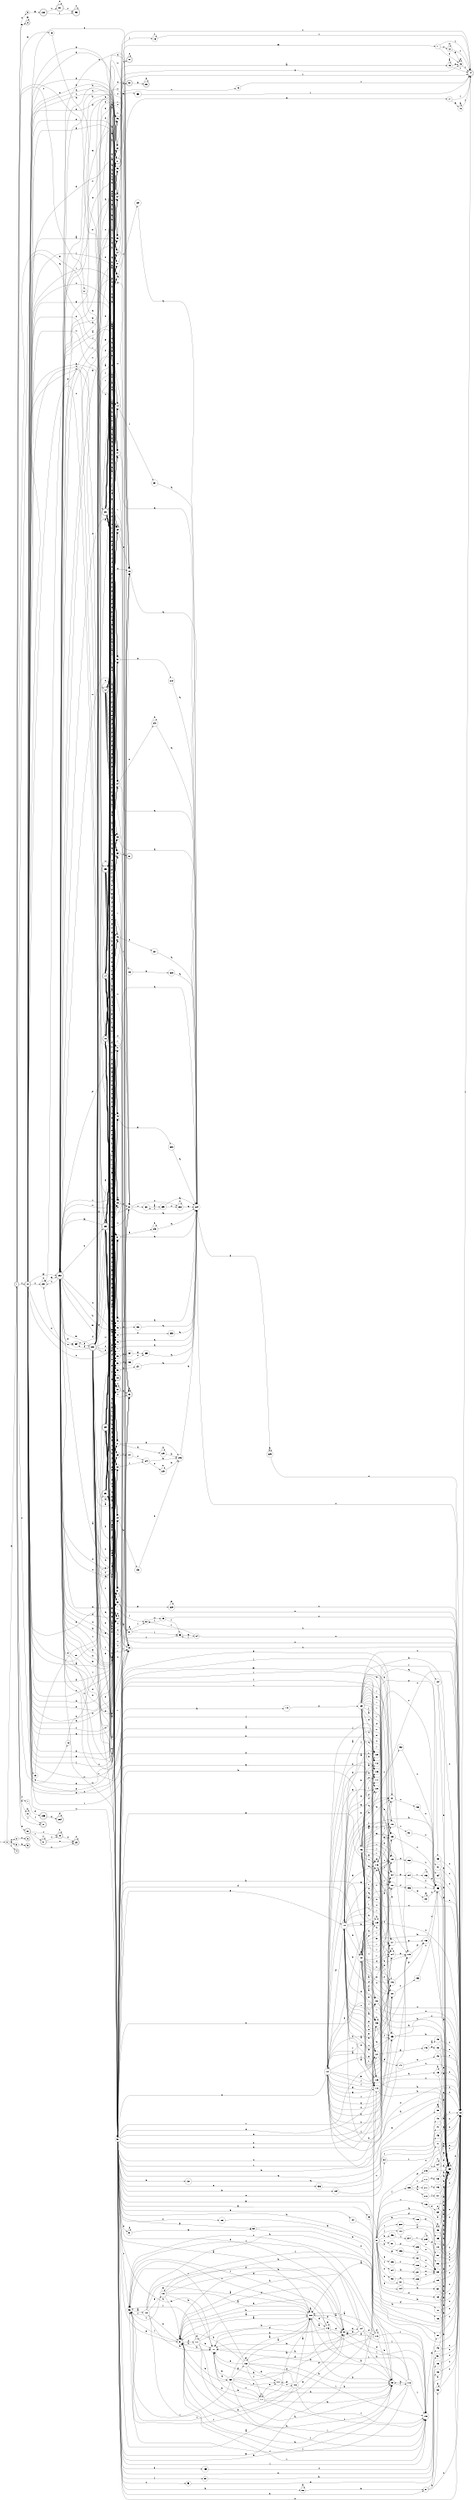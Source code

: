 digraph finite_state_machine {
rankdir=LR;
size="20,20";
node [shape = point]; "dummy0"
node [shape = circle]; "0";
"dummy0" -> "0";
node [shape = doublecircle]; "1";node [shape = circle]; "2";
node [shape = circle]; "3";
node [shape = doublecircle]; "4";node [shape = doublecircle]; "5";node [shape = doublecircle]; "6";node [shape = circle]; "7";
node [shape = doublecircle]; "8";node [shape = circle]; "9";
node [shape = circle]; "10";
node [shape = doublecircle]; "11";node [shape = doublecircle]; "12";node [shape = circle]; "13";
node [shape = doublecircle]; "14";node [shape = circle]; "15";
node [shape = circle]; "16";
node [shape = circle]; "17";
node [shape = doublecircle]; "18";node [shape = doublecircle]; "19";node [shape = doublecircle]; "20";node [shape = doublecircle]; "21";node [shape = doublecircle]; "22";node [shape = doublecircle]; "23";node [shape = circle]; "24";
node [shape = circle]; "25";
node [shape = circle]; "26";
node [shape = circle]; "27";
node [shape = circle]; "28";
node [shape = circle]; "29";
node [shape = circle]; "30";
node [shape = circle]; "31";
node [shape = circle]; "32";
node [shape = circle]; "33";
node [shape = circle]; "34";
node [shape = circle]; "35";
node [shape = circle]; "36";
node [shape = circle]; "37";
node [shape = circle]; "38";
node [shape = circle]; "39";
node [shape = circle]; "40";
node [shape = circle]; "41";
node [shape = circle]; "42";
node [shape = circle]; "43";
node [shape = circle]; "44";
node [shape = circle]; "45";
node [shape = circle]; "46";
node [shape = circle]; "47";
node [shape = circle]; "48";
node [shape = circle]; "49";
node [shape = circle]; "50";
node [shape = circle]; "51";
node [shape = circle]; "52";
node [shape = circle]; "53";
node [shape = circle]; "54";
node [shape = circle]; "55";
node [shape = circle]; "56";
node [shape = circle]; "57";
node [shape = circle]; "58";
node [shape = circle]; "59";
node [shape = circle]; "60";
node [shape = doublecircle]; "61";node [shape = doublecircle]; "62";node [shape = doublecircle]; "63";node [shape = circle]; "64";
node [shape = circle]; "65";
node [shape = doublecircle]; "66";node [shape = doublecircle]; "67";node [shape = doublecircle]; "68";node [shape = doublecircle]; "69";node [shape = doublecircle]; "70";node [shape = circle]; "71";
node [shape = circle]; "72";
node [shape = circle]; "73";
node [shape = doublecircle]; "74";node [shape = circle]; "75";
node [shape = circle]; "76";
node [shape = circle]; "77";
node [shape = circle]; "78";
node [shape = circle]; "79";
node [shape = circle]; "80";
node [shape = circle]; "81";
node [shape = circle]; "82";
node [shape = circle]; "83";
node [shape = circle]; "84";
node [shape = circle]; "85";
node [shape = circle]; "86";
node [shape = circle]; "87";
node [shape = circle]; "88";
node [shape = circle]; "89";
node [shape = circle]; "90";
node [shape = circle]; "91";
node [shape = circle]; "92";
node [shape = circle]; "93";
node [shape = circle]; "94";
node [shape = circle]; "95";
node [shape = circle]; "96";
node [shape = circle]; "97";
node [shape = circle]; "98";
node [shape = circle]; "99";
node [shape = circle]; "100";
node [shape = circle]; "101";
node [shape = circle]; "102";
node [shape = circle]; "103";
node [shape = circle]; "104";
node [shape = circle]; "105";
node [shape = circle]; "106";
node [shape = circle]; "107";
node [shape = circle]; "108";
node [shape = circle]; "109";
node [shape = circle]; "110";
node [shape = circle]; "111";
node [shape = circle]; "112";
node [shape = circle]; "113";
node [shape = circle]; "114";
node [shape = circle]; "115";
node [shape = circle]; "116";
node [shape = circle]; "117";
node [shape = circle]; "118";
node [shape = circle]; "119";
node [shape = circle]; "120";
node [shape = circle]; "121";
node [shape = circle]; "122";
node [shape = circle]; "123";
node [shape = circle]; "124";
node [shape = circle]; "125";
node [shape = circle]; "126";
node [shape = circle]; "127";
node [shape = circle]; "128";
node [shape = circle]; "129";
node [shape = circle]; "130";
node [shape = circle]; "131";
node [shape = circle]; "132";
node [shape = circle]; "133";
node [shape = circle]; "134";
node [shape = circle]; "135";
node [shape = circle]; "136";
node [shape = circle]; "137";
node [shape = circle]; "138";
node [shape = circle]; "139";
node [shape = circle]; "140";
node [shape = circle]; "141";
node [shape = circle]; "142";
node [shape = circle]; "143";
node [shape = circle]; "144";
node [shape = circle]; "145";
node [shape = circle]; "146";
node [shape = circle]; "147";
node [shape = circle]; "148";
node [shape = circle]; "149";
node [shape = circle]; "150";
node [shape = circle]; "151";
node [shape = circle]; "152";
node [shape = circle]; "153";
node [shape = circle]; "154";
node [shape = circle]; "155";
node [shape = circle]; "156";
node [shape = circle]; "157";
node [shape = circle]; "158";
node [shape = circle]; "159";
node [shape = circle]; "160";
node [shape = circle]; "161";
node [shape = circle]; "162";
node [shape = circle]; "163";
node [shape = circle]; "164";
node [shape = circle]; "165";
node [shape = circle]; "166";
node [shape = circle]; "167";
node [shape = circle]; "168";
node [shape = circle]; "169";
node [shape = circle]; "170";
node [shape = circle]; "171";
node [shape = circle]; "172";
node [shape = circle]; "173";
node [shape = circle]; "174";
node [shape = circle]; "175";
node [shape = circle]; "176";
node [shape = circle]; "177";
node [shape = circle]; "178";
node [shape = circle]; "179";
node [shape = circle]; "180";
node [shape = circle]; "181";
node [shape = circle]; "182";
node [shape = circle]; "183";
node [shape = circle]; "184";
node [shape = circle]; "185";
node [shape = circle]; "186";
node [shape = circle]; "187";
node [shape = circle]; "188";
node [shape = circle]; "189";
node [shape = circle]; "190";
node [shape = circle]; "191";
node [shape = circle]; "192";
node [shape = circle]; "193";
node [shape = circle]; "194";
node [shape = circle]; "195";
node [shape = circle]; "196";
node [shape = circle]; "197";
node [shape = circle]; "198";
node [shape = circle]; "199";
node [shape = circle]; "200";
node [shape = circle]; "201";
node [shape = circle]; "202";
node [shape = circle]; "203";
node [shape = circle]; "204";
node [shape = circle]; "205";
node [shape = circle]; "206";
node [shape = circle]; "207";
node [shape = circle]; "208";
node [shape = circle]; "209";
node [shape = circle]; "210";
node [shape = circle]; "211";
node [shape = circle]; "212";
node [shape = circle]; "213";
node [shape = circle]; "214";
node [shape = circle]; "215";
node [shape = circle]; "216";
node [shape = circle]; "217";
node [shape = circle]; "218";
node [shape = circle]; "219";
node [shape = circle]; "220";
node [shape = circle]; "221";
node [shape = circle]; "222";
node [shape = circle]; "223";
node [shape = circle]; "224";
node [shape = circle]; "225";
node [shape = circle]; "226";
node [shape = circle]; "227";
node [shape = circle]; "228";
node [shape = circle]; "229";
node [shape = circle]; "230";
node [shape = circle]; "231";
node [shape = circle]; "232";
node [shape = circle]; "233";
node [shape = circle]; "234";
node [shape = circle]; "235";
node [shape = circle]; "236";
node [shape = circle]; "237";
node [shape = circle]; "238";
node [shape = circle]; "239";
node [shape = circle]; "240";
node [shape = circle]; "241";
node [shape = circle]; "242";
node [shape = circle]; "243";
node [shape = circle]; "244";
node [shape = circle]; "245";
node [shape = circle]; "246";
node [shape = circle]; "247";
node [shape = circle]; "248";
node [shape = circle]; "249";
node [shape = circle]; "250";
node [shape = circle]; "251";
node [shape = doublecircle]; "252";node [shape = doublecircle]; "253";node [shape = circle]; "254";
node [shape = doublecircle]; "255";node [shape = doublecircle]; "256";node [shape = doublecircle]; "257";node [shape = doublecircle]; "258";node [shape = doublecircle]; "259";node [shape = doublecircle]; "260";node [shape = doublecircle]; "261";node [shape = doublecircle]; "262";node [shape = doublecircle]; "263";node [shape = doublecircle]; "264";"0" -> "1" [label = "g"];
 "0" -> "2" [label = "t"];
 "0" -> "3" [label = "a"];
 "0" -> "4" [label = "j"];
 "3" -> "5" [label = "k"];
 "2" -> "6" [label = "w"];
 "1" -> "7" [label = "i"];
 "1" -> "8" [label = "m"];
 "1" -> "9" [label = "e"];
 "1" -> "20" [label = "e"];
 "1" -> "10" [label = "y"];
 "1" -> "11" [label = "l"];
 "1" -> "12" [label = "n"];
 "1" -> "13" [label = "u"];
 "1" -> "14" [label = "g"];
 "1" -> "15" [label = "g"];
 "1" -> "16" [label = "c"];
 "1" -> "17" [label = "t"];
 "1" -> "18" [label = "s"];
 "1" -> "19" [label = "q"];
 "20" -> "21" [label = "v"];
 "20" -> "22" [label = "t"];
 "20" -> "23" [label = "u"];
 "23" -> "23" [label = "u"];
 "22" -> "22" [label = "t"];
 "22" -> "23" [label = "u"];
 "21" -> "21" [label = "v"];
 "21" -> "22" [label = "t"];
 "21" -> "23" [label = "u"];
 "19" -> "24" [label = "e"];
 "19" -> "25" [label = "j"];
 "19" -> "28" [label = "j"];
 "19" -> "65" [label = "c"];
 "19" -> "26" [label = "c"];
 "19" -> "64" [label = "q"];
 "19" -> "66" [label = "q"];
 "19" -> "27" [label = "q"];
 "19" -> "44" [label = "y"];
 "19" -> "29" [label = "y"];
 "19" -> "60" [label = "y"];
 "19" -> "46" [label = "g"];
 "19" -> "35" [label = "g"];
 "19" -> "30" [label = "g"];
 "19" -> "33" [label = "o"];
 "19" -> "31" [label = "o"];
 "19" -> "32" [label = "r"];
 "19" -> "55" [label = "r"];
 "19" -> "34" [label = "u"];
 "19" -> "58" [label = "u"];
 "19" -> "48" [label = "w"];
 "19" -> "36" [label = "w"];
 "19" -> "37" [label = "w"];
 "19" -> "52" [label = "w"];
 "19" -> "49" [label = "f"];
 "19" -> "51" [label = "f"];
 "19" -> "38" [label = "f"];
 "19" -> "39" [label = "k"];
 "19" -> "40" [label = "a"];
 "19" -> "50" [label = "a"];
 "19" -> "41" [label = "p"];
 "19" -> "56" [label = "b"];
 "19" -> "42" [label = "b"];
 "19" -> "43" [label = "m"];
 "19" -> "45" [label = "v"];
 "19" -> "63" [label = "s"];
 "19" -> "47" [label = "s"];
 "19" -> "53" [label = "x"];
 "19" -> "54" [label = "x"];
 "19" -> "57" [label = "n"];
 "19" -> "59" [label = "d"];
 "19" -> "61" [label = "h"];
 "19" -> "62" [label = "t"];
 "65" -> "67" [label = "j"];
 "64" -> "68" [label = "d"];
 "68" -> "69" [label = "d"];
 "69" -> "69" [label = "d"];
 "63" -> "63" [label = "s"];
 "62" -> "62" [label = "t"];
 "62" -> "63" [label = "s"];
 "61" -> "70" [label = "t"];
 "70" -> "70" [label = "t"];
 "60" -> "71" [label = "m"];
 "71" -> "72" [label = "w"];
 "71" -> "73" [label = "y"];
 "71" -> "74" [label = "l"];
 "73" -> "73" [label = "y"];
 "73" -> "74" [label = "l"];
 "72" -> "72" [label = "w"];
 "72" -> "73" [label = "y"];
 "72" -> "74" [label = "l"];
 "59" -> "75" [label = "a"];
 "59" -> "73" [label = "y"];
 "59" -> "74" [label = "l"];
 "75" -> "75" [label = "a"];
 "75" -> "73" [label = "y"];
 "75" -> "74" [label = "l"];
 "58" -> "76" [label = "v"];
 "76" -> "74" [label = "l"];
 "57" -> "77" [label = "e"];
 "77" -> "78" [label = "q"];
 "77" -> "74" [label = "l"];
 "78" -> "78" [label = "q"];
 "78" -> "74" [label = "l"];
 "56" -> "79" [label = "j"];
 "56" -> "74" [label = "l"];
 "79" -> "79" [label = "j"];
 "79" -> "74" [label = "l"];
 "55" -> "80" [label = "u"];
 "80" -> "74" [label = "l"];
 "54" -> "54" [label = "x"];
 "54" -> "55" [label = "r"];
 "53" -> "81" [label = "q"];
 "53" -> "82" [label = "l"];
 "53" -> "83" [label = "i"];
 "53" -> "80" [label = "u"];
 "83" -> "84" [label = "g"];
 "84" -> "83" [label = "i"];
 "84" -> "82" [label = "l"];
 "84" -> "80" [label = "u"];
 "82" -> "85" [label = "w"];
 "85" -> "82" [label = "l"];
 "85" -> "83" [label = "i"];
 "85" -> "80" [label = "u"];
 "81" -> "81" [label = "q"];
 "81" -> "82" [label = "l"];
 "81" -> "83" [label = "i"];
 "81" -> "80" [label = "u"];
 "52" -> "97" [label = "b"];
 "52" -> "115" [label = "b"];
 "52" -> "134" [label = "b"];
 "52" -> "86" [label = "b"];
 "52" -> "87" [label = "b"];
 "52" -> "121" [label = "b"];
 "52" -> "113" [label = "g"];
 "52" -> "88" [label = "g"];
 "52" -> "92" [label = "g"];
 "52" -> "110" [label = "g"];
 "52" -> "95" [label = "g"];
 "52" -> "89" [label = "j"];
 "52" -> "130" [label = "j"];
 "52" -> "118" [label = "j"];
 "52" -> "90" [label = "x"];
 "52" -> "91" [label = "c"];
 "52" -> "94" [label = "c"];
 "52" -> "120" [label = "u"];
 "52" -> "80" [label = "u"];
 "52" -> "93" [label = "u"];
 "52" -> "96" [label = "i"];
 "52" -> "133" [label = "i"];
 "52" -> "129" [label = "h"];
 "52" -> "98" [label = "h"];
 "52" -> "101" [label = "h"];
 "52" -> "104" [label = "h"];
 "52" -> "139" [label = "h"];
 "52" -> "137" [label = "d"];
 "52" -> "117" [label = "d"];
 "52" -> "99" [label = "d"];
 "52" -> "109" [label = "d"];
 "52" -> "112" [label = "a"];
 "52" -> "100" [label = "a"];
 "52" -> "127" [label = "a"];
 "52" -> "124" [label = "l"];
 "52" -> "102" [label = "l"];
 "52" -> "103" [label = "o"];
 "52" -> "105" [label = "q"];
 "52" -> "138" [label = "q"];
 "52" -> "125" [label = "q"];
 "52" -> "106" [label = "k"];
 "52" -> "107" [label = "y"];
 "52" -> "131" [label = "y"];
 "52" -> "108" [label = "p"];
 "52" -> "135" [label = "f"];
 "52" -> "111" [label = "f"];
 "52" -> "114" [label = "s"];
 "52" -> "116" [label = "n"];
 "52" -> "126" [label = "n"];
 "52" -> "119" [label = "r"];
 "52" -> "122" [label = "v"];
 "52" -> "132" [label = "v"];
 "52" -> "123" [label = "m"];
 "52" -> "128" [label = "e"];
 "52" -> "136" [label = "e"];
 "139" -> "139" [label = "h"];
 "139" -> "80" [label = "u"];
 "138" -> "138" [label = "q"];
 "138" -> "139" [label = "h"];
 "138" -> "80" [label = "u"];
 "137" -> "140" [label = "q"];
 "140" -> "139" [label = "h"];
 "140" -> "80" [label = "u"];
 "136" -> "141" [label = "s"];
 "141" -> "139" [label = "h"];
 "141" -> "80" [label = "u"];
 "135" -> "142" [label = "o"];
 "142" -> "139" [label = "h"];
 "142" -> "80" [label = "u"];
 "134" -> "143" [label = "i"];
 "143" -> "139" [label = "h"];
 "143" -> "80" [label = "u"];
 "133" -> "139" [label = "h"];
 "133" -> "80" [label = "u"];
 "132" -> "132" [label = "v"];
 "132" -> "133" [label = "i"];
 "131" -> "139" [label = "h"];
 "131" -> "80" [label = "u"];
 "130" -> "144" [label = "r"];
 "144" -> "139" [label = "h"];
 "144" -> "80" [label = "u"];
 "129" -> "129" [label = "h"];
 "129" -> "139" [label = "h"];
 "129" -> "80" [label = "u"];
 "128" -> "145" [label = "h"];
 "128" -> "139" [label = "h"];
 "128" -> "80" [label = "u"];
 "145" -> "145" [label = "h"];
 "145" -> "139" [label = "h"];
 "145" -> "80" [label = "u"];
 "127" -> "146" [label = "g"];
 "127" -> "147" [label = "d"];
 "147" -> "148" [label = "n"];
 "148" -> "139" [label = "h"];
 "148" -> "80" [label = "u"];
 "146" -> "149" [label = "a"];
 "146" -> "150" [label = "d"];
 "150" -> "139" [label = "h"];
 "150" -> "80" [label = "u"];
 "149" -> "139" [label = "h"];
 "149" -> "80" [label = "u"];
 "126" -> "151" [label = "y"];
 "151" -> "139" [label = "h"];
 "151" -> "80" [label = "u"];
 "125" -> "152" [label = "v"];
 "152" -> "153" [label = "s"];
 "153" -> "139" [label = "h"];
 "153" -> "80" [label = "u"];
 "124" -> "154" [label = "p"];
 "154" -> "155" [label = "r"];
 "154" -> "153" [label = "s"];
 "155" -> "155" [label = "r"];
 "155" -> "153" [label = "s"];
 "123" -> "153" [label = "s"];
 "122" -> "156" [label = "u"];
 "156" -> "157" [label = "g"];
 "156" -> "153" [label = "s"];
 "157" -> "157" [label = "g"];
 "157" -> "153" [label = "s"];
 "121" -> "158" [label = "t"];
 "158" -> "153" [label = "s"];
 "120" -> "159" [label = "s"];
 "159" -> "153" [label = "s"];
 "119" -> "160" [label = "f"];
 "160" -> "153" [label = "s"];
 "118" -> "161" [label = "v"];
 "161" -> "153" [label = "s"];
 "117" -> "162" [label = "p"];
 "162" -> "153" [label = "s"];
 "116" -> "162" [label = "p"];
 "115" -> "162" [label = "p"];
 "114" -> "114" [label = "s"];
 "114" -> "115" [label = "b"];
 "113" -> "113" [label = "g"];
 "113" -> "114" [label = "s"];
 "113" -> "121" [label = "b"];
 "113" -> "115" [label = "b"];
 "113" -> "116" [label = "n"];
 "113" -> "117" [label = "d"];
 "113" -> "118" [label = "j"];
 "113" -> "119" [label = "r"];
 "113" -> "120" [label = "u"];
 "113" -> "122" [label = "v"];
 "113" -> "123" [label = "m"];
 "113" -> "124" [label = "l"];
 "112" -> "163" [label = "q"];
 "163" -> "139" [label = "h"];
 "163" -> "80" [label = "u"];
 "111" -> "164" [label = "o"];
 "164" -> "139" [label = "h"];
 "164" -> "80" [label = "u"];
 "110" -> "139" [label = "h"];
 "110" -> "80" [label = "u"];
 "109" -> "117" [label = "d"];
 "109" -> "109" [label = "d"];
 "109" -> "113" [label = "g"];
 "109" -> "110" [label = "g"];
 "109" -> "111" [label = "f"];
 "109" -> "112" [label = "a"];
 "109" -> "127" [label = "a"];
 "109" -> "114" [label = "s"];
 "109" -> "121" [label = "b"];
 "109" -> "115" [label = "b"];
 "109" -> "116" [label = "n"];
 "109" -> "126" [label = "n"];
 "109" -> "130" [label = "j"];
 "109" -> "118" [label = "j"];
 "109" -> "119" [label = "r"];
 "109" -> "120" [label = "u"];
 "109" -> "80" [label = "u"];
 "109" -> "122" [label = "v"];
 "109" -> "132" [label = "v"];
 "109" -> "123" [label = "m"];
 "109" -> "124" [label = "l"];
 "109" -> "125" [label = "q"];
 "109" -> "128" [label = "e"];
 "109" -> "129" [label = "h"];
 "109" -> "139" [label = "h"];
 "109" -> "131" [label = "y"];
 "109" -> "133" [label = "i"];
 "108" -> "108" [label = "p"];
 "108" -> "117" [label = "d"];
 "108" -> "109" [label = "d"];
 "108" -> "113" [label = "g"];
 "108" -> "110" [label = "g"];
 "108" -> "111" [label = "f"];
 "108" -> "112" [label = "a"];
 "108" -> "127" [label = "a"];
 "108" -> "114" [label = "s"];
 "108" -> "121" [label = "b"];
 "108" -> "115" [label = "b"];
 "108" -> "116" [label = "n"];
 "108" -> "126" [label = "n"];
 "108" -> "130" [label = "j"];
 "108" -> "118" [label = "j"];
 "108" -> "119" [label = "r"];
 "108" -> "120" [label = "u"];
 "108" -> "80" [label = "u"];
 "108" -> "122" [label = "v"];
 "108" -> "132" [label = "v"];
 "108" -> "123" [label = "m"];
 "108" -> "124" [label = "l"];
 "108" -> "125" [label = "q"];
 "108" -> "128" [label = "e"];
 "108" -> "129" [label = "h"];
 "108" -> "139" [label = "h"];
 "108" -> "131" [label = "y"];
 "108" -> "133" [label = "i"];
 "107" -> "107" [label = "y"];
 "107" -> "131" [label = "y"];
 "107" -> "108" [label = "p"];
 "107" -> "117" [label = "d"];
 "107" -> "109" [label = "d"];
 "107" -> "113" [label = "g"];
 "107" -> "110" [label = "g"];
 "107" -> "111" [label = "f"];
 "107" -> "112" [label = "a"];
 "107" -> "127" [label = "a"];
 "107" -> "114" [label = "s"];
 "107" -> "121" [label = "b"];
 "107" -> "115" [label = "b"];
 "107" -> "116" [label = "n"];
 "107" -> "126" [label = "n"];
 "107" -> "130" [label = "j"];
 "107" -> "118" [label = "j"];
 "107" -> "119" [label = "r"];
 "107" -> "120" [label = "u"];
 "107" -> "80" [label = "u"];
 "107" -> "122" [label = "v"];
 "107" -> "132" [label = "v"];
 "107" -> "123" [label = "m"];
 "107" -> "124" [label = "l"];
 "107" -> "125" [label = "q"];
 "107" -> "128" [label = "e"];
 "107" -> "129" [label = "h"];
 "107" -> "139" [label = "h"];
 "107" -> "133" [label = "i"];
 "106" -> "113" [label = "g"];
 "106" -> "110" [label = "g"];
 "106" -> "111" [label = "f"];
 "106" -> "112" [label = "a"];
 "106" -> "127" [label = "a"];
 "106" -> "114" [label = "s"];
 "106" -> "121" [label = "b"];
 "106" -> "115" [label = "b"];
 "106" -> "116" [label = "n"];
 "106" -> "126" [label = "n"];
 "106" -> "117" [label = "d"];
 "106" -> "130" [label = "j"];
 "106" -> "118" [label = "j"];
 "106" -> "119" [label = "r"];
 "106" -> "120" [label = "u"];
 "106" -> "80" [label = "u"];
 "106" -> "122" [label = "v"];
 "106" -> "132" [label = "v"];
 "106" -> "123" [label = "m"];
 "106" -> "124" [label = "l"];
 "106" -> "125" [label = "q"];
 "106" -> "128" [label = "e"];
 "106" -> "129" [label = "h"];
 "106" -> "139" [label = "h"];
 "106" -> "131" [label = "y"];
 "106" -> "133" [label = "i"];
 "105" -> "165" [label = "y"];
 "165" -> "113" [label = "g"];
 "165" -> "110" [label = "g"];
 "165" -> "111" [label = "f"];
 "165" -> "112" [label = "a"];
 "165" -> "127" [label = "a"];
 "165" -> "114" [label = "s"];
 "165" -> "121" [label = "b"];
 "165" -> "115" [label = "b"];
 "165" -> "116" [label = "n"];
 "165" -> "126" [label = "n"];
 "165" -> "117" [label = "d"];
 "165" -> "130" [label = "j"];
 "165" -> "118" [label = "j"];
 "165" -> "119" [label = "r"];
 "165" -> "120" [label = "u"];
 "165" -> "80" [label = "u"];
 "165" -> "122" [label = "v"];
 "165" -> "132" [label = "v"];
 "165" -> "123" [label = "m"];
 "165" -> "124" [label = "l"];
 "165" -> "125" [label = "q"];
 "165" -> "128" [label = "e"];
 "165" -> "129" [label = "h"];
 "165" -> "139" [label = "h"];
 "165" -> "131" [label = "y"];
 "165" -> "133" [label = "i"];
 "104" -> "166" [label = "k"];
 "166" -> "139" [label = "h"];
 "166" -> "80" [label = "u"];
 "103" -> "167" [label = "q"];
 "167" -> "139" [label = "h"];
 "167" -> "80" [label = "u"];
 "102" -> "167" [label = "q"];
 "101" -> "168" [label = "k"];
 "168" -> "98" [label = "h"];
 "168" -> "101" [label = "h"];
 "168" -> "169" [label = "p"];
 "168" -> "170" [label = "v"];
 "168" -> "171" [label = "e"];
 "168" -> "96" [label = "i"];
 "168" -> "97" [label = "b"];
 "168" -> "99" [label = "d"];
 "168" -> "100" [label = "a"];
 "168" -> "102" [label = "l"];
 "171" -> "172" [label = "t"];
 "172" -> "171" [label = "e"];
 "172" -> "98" [label = "h"];
 "172" -> "101" [label = "h"];
 "172" -> "96" [label = "i"];
 "172" -> "97" [label = "b"];
 "172" -> "99" [label = "d"];
 "172" -> "100" [label = "a"];
 "172" -> "102" [label = "l"];
 "170" -> "170" [label = "v"];
 "170" -> "98" [label = "h"];
 "170" -> "101" [label = "h"];
 "170" -> "171" [label = "e"];
 "170" -> "96" [label = "i"];
 "170" -> "97" [label = "b"];
 "170" -> "99" [label = "d"];
 "170" -> "100" [label = "a"];
 "170" -> "102" [label = "l"];
 "169" -> "169" [label = "p"];
 "169" -> "98" [label = "h"];
 "169" -> "101" [label = "h"];
 "169" -> "170" [label = "v"];
 "169" -> "171" [label = "e"];
 "169" -> "96" [label = "i"];
 "169" -> "97" [label = "b"];
 "169" -> "99" [label = "d"];
 "169" -> "100" [label = "a"];
 "169" -> "102" [label = "l"];
 "100" -> "100" [label = "a"];
 "100" -> "173" [label = "e"];
 "100" -> "96" [label = "i"];
 "100" -> "97" [label = "b"];
 "100" -> "98" [label = "h"];
 "100" -> "101" [label = "h"];
 "100" -> "99" [label = "d"];
 "100" -> "102" [label = "l"];
 "173" -> "173" [label = "e"];
 "173" -> "100" [label = "a"];
 "173" -> "96" [label = "i"];
 "173" -> "97" [label = "b"];
 "173" -> "98" [label = "h"];
 "173" -> "101" [label = "h"];
 "173" -> "99" [label = "d"];
 "173" -> "102" [label = "l"];
 "99" -> "174" [label = "x"];
 "174" -> "99" [label = "d"];
 "174" -> "175" [label = "f"];
 "174" -> "96" [label = "i"];
 "174" -> "97" [label = "b"];
 "174" -> "98" [label = "h"];
 "174" -> "101" [label = "h"];
 "174" -> "100" [label = "a"];
 "174" -> "102" [label = "l"];
 "175" -> "175" [label = "f"];
 "175" -> "99" [label = "d"];
 "175" -> "96" [label = "i"];
 "175" -> "97" [label = "b"];
 "175" -> "98" [label = "h"];
 "175" -> "101" [label = "h"];
 "175" -> "100" [label = "a"];
 "175" -> "102" [label = "l"];
 "98" -> "176" [label = "i"];
 "176" -> "98" [label = "h"];
 "176" -> "101" [label = "h"];
 "176" -> "96" [label = "i"];
 "176" -> "97" [label = "b"];
 "176" -> "99" [label = "d"];
 "176" -> "100" [label = "a"];
 "176" -> "102" [label = "l"];
 "97" -> "97" [label = "b"];
 "97" -> "177" [label = "f"];
 "97" -> "96" [label = "i"];
 "97" -> "98" [label = "h"];
 "97" -> "101" [label = "h"];
 "97" -> "99" [label = "d"];
 "97" -> "100" [label = "a"];
 "97" -> "102" [label = "l"];
 "177" -> "177" [label = "f"];
 "177" -> "97" [label = "b"];
 "177" -> "96" [label = "i"];
 "177" -> "98" [label = "h"];
 "177" -> "101" [label = "h"];
 "177" -> "99" [label = "d"];
 "177" -> "100" [label = "a"];
 "177" -> "102" [label = "l"];
 "96" -> "178" [label = "a"];
 "178" -> "96" [label = "i"];
 "178" -> "179" [label = "e"];
 "178" -> "97" [label = "b"];
 "178" -> "98" [label = "h"];
 "178" -> "101" [label = "h"];
 "178" -> "99" [label = "d"];
 "178" -> "100" [label = "a"];
 "178" -> "102" [label = "l"];
 "179" -> "179" [label = "e"];
 "179" -> "96" [label = "i"];
 "179" -> "97" [label = "b"];
 "179" -> "98" [label = "h"];
 "179" -> "101" [label = "h"];
 "179" -> "99" [label = "d"];
 "179" -> "100" [label = "a"];
 "179" -> "102" [label = "l"];
 "95" -> "180" [label = "d"];
 "180" -> "139" [label = "h"];
 "180" -> "80" [label = "u"];
 "94" -> "181" [label = "i"];
 "181" -> "139" [label = "h"];
 "181" -> "80" [label = "u"];
 "93" -> "182" [label = "n"];
 "182" -> "139" [label = "h"];
 "182" -> "80" [label = "u"];
 "92" -> "139" [label = "h"];
 "92" -> "80" [label = "u"];
 "91" -> "91" [label = "c"];
 "91" -> "92" [label = "g"];
 "90" -> "139" [label = "h"];
 "90" -> "80" [label = "u"];
 "89" -> "183" [label = "b"];
 "183" -> "139" [label = "h"];
 "183" -> "80" [label = "u"];
 "88" -> "184" [label = "f"];
 "88" -> "195" [label = "f"];
 "88" -> "192" [label = "u"];
 "88" -> "185" [label = "u"];
 "88" -> "187" [label = "u"];
 "88" -> "80" [label = "u"];
 "88" -> "186" [label = "v"];
 "88" -> "188" [label = "b"];
 "88" -> "189" [label = "j"];
 "88" -> "198" [label = "j"];
 "88" -> "190" [label = "k"];
 "88" -> "191" [label = "t"];
 "88" -> "193" [label = "y"];
 "88" -> "194" [label = "l"];
 "88" -> "139" [label = "h"];
 "88" -> "196" [label = "h"];
 "88" -> "197" [label = "g"];
 "88" -> "199" [label = "d"];
 "88" -> "200" [label = "r"];
 "200" -> "201" [label = "s"];
 "201" -> "139" [label = "h"];
 "201" -> "80" [label = "u"];
 "199" -> "139" [label = "h"];
 "199" -> "80" [label = "u"];
 "198" -> "202" [label = "x"];
 "202" -> "139" [label = "h"];
 "202" -> "80" [label = "u"];
 "197" -> "203" [label = "o"];
 "203" -> "139" [label = "h"];
 "203" -> "80" [label = "u"];
 "196" -> "204" [label = "t"];
 "204" -> "205" [label = "r"];
 "204" -> "203" [label = "o"];
 "205" -> "205" [label = "r"];
 "205" -> "203" [label = "o"];
 "195" -> "206" [label = "l"];
 "206" -> "203" [label = "o"];
 "194" -> "207" [label = "k"];
 "207" -> "203" [label = "o"];
 "193" -> "203" [label = "o"];
 "192" -> "208" [label = "c"];
 "208" -> "203" [label = "o"];
 "191" -> "209" [label = "y"];
 "209" -> "203" [label = "o"];
 "190" -> "190" [label = "k"];
 "190" -> "139" [label = "h"];
 "190" -> "80" [label = "u"];
 "189" -> "210" [label = "b"];
 "189" -> "211" [label = "e"];
 "189" -> "212" [label = "t"];
 "189" -> "213" [label = "p"];
 "213" -> "214" [label = "v"];
 "213" -> "139" [label = "h"];
 "213" -> "80" [label = "u"];
 "214" -> "214" [label = "v"];
 "214" -> "139" [label = "h"];
 "214" -> "80" [label = "u"];
 "212" -> "215" [label = "w"];
 "215" -> "139" [label = "h"];
 "215" -> "80" [label = "u"];
 "211" -> "216" [label = "v"];
 "216" -> "139" [label = "h"];
 "216" -> "80" [label = "u"];
 "210" -> "217" [label = "j"];
 "217" -> "139" [label = "h"];
 "217" -> "80" [label = "u"];
 "188" -> "218" [label = "y"];
 "218" -> "139" [label = "h"];
 "218" -> "80" [label = "u"];
 "187" -> "219" [label = "t"];
 "219" -> "139" [label = "h"];
 "219" -> "80" [label = "u"];
 "186" -> "220" [label = "s"];
 "186" -> "139" [label = "h"];
 "186" -> "80" [label = "u"];
 "220" -> "220" [label = "s"];
 "220" -> "139" [label = "h"];
 "220" -> "80" [label = "u"];
 "185" -> "139" [label = "h"];
 "185" -> "80" [label = "u"];
 "184" -> "221" [label = "b"];
 "221" -> "139" [label = "h"];
 "221" -> "80" [label = "u"];
 "87" -> "222" [label = "f"];
 "87" -> "139" [label = "h"];
 "87" -> "80" [label = "u"];
 "222" -> "222" [label = "f"];
 "222" -> "139" [label = "h"];
 "222" -> "80" [label = "u"];
 "86" -> "86" [label = "b"];
 "86" -> "87" [label = "b"];
 "51" -> "223" [label = "p"];
 "51" -> "80" [label = "u"];
 "223" -> "223" [label = "p"];
 "223" -> "80" [label = "u"];
 "50" -> "224" [label = "q"];
 "224" -> "225" [label = "b"];
 "224" -> "80" [label = "u"];
 "225" -> "225" [label = "b"];
 "225" -> "80" [label = "u"];
 "49" -> "224" [label = "q"];
 "48" -> "226" [label = "r"];
 "48" -> "227" [label = "c"];
 "227" -> "224" [label = "q"];
 "226" -> "228" [label = "h"];
 "228" -> "224" [label = "q"];
 "47" -> "224" [label = "q"];
 "46" -> "229" [label = "u"];
 "229" -> "224" [label = "q"];
 "45" -> "230" [label = "p"];
 "230" -> "224" [label = "q"];
 "44" -> "231" [label = "j"];
 "231" -> "224" [label = "q"];
 "43" -> "232" [label = "o"];
 "232" -> "224" [label = "q"];
 "42" -> "224" [label = "q"];
 "41" -> "224" [label = "q"];
 "40" -> "233" [label = "o"];
 "233" -> "224" [label = "q"];
 "39" -> "234" [label = "y"];
 "234" -> "235" [label = "e"];
 "235" -> "224" [label = "q"];
 "38" -> "236" [label = "t"];
 "236" -> "235" [label = "e"];
 "37" -> "237" [label = "v"];
 "37" -> "238" [label = "u"];
 "37" -> "224" [label = "q"];
 "238" -> "238" [label = "u"];
 "238" -> "224" [label = "q"];
 "237" -> "239" [label = "a"];
 "239" -> "237" [label = "v"];
 "239" -> "238" [label = "u"];
 "239" -> "224" [label = "q"];
 "36" -> "36" [label = "w"];
 "36" -> "37" [label = "w"];
 "35" -> "224" [label = "q"];
 "34" -> "240" [label = "x"];
 "34" -> "224" [label = "q"];
 "240" -> "240" [label = "x"];
 "240" -> "224" [label = "q"];
 "33" -> "241" [label = "h"];
 "241" -> "224" [label = "q"];
 "32" -> "242" [label = "e"];
 "242" -> "224" [label = "q"];
 "31" -> "243" [label = "e"];
 "31" -> "224" [label = "q"];
 "243" -> "243" [label = "e"];
 "243" -> "224" [label = "q"];
 "30" -> "244" [label = "t"];
 "244" -> "245" [label = "s"];
 "244" -> "246" [label = "b"];
 "246" -> "224" [label = "q"];
 "245" -> "245" [label = "s"];
 "245" -> "246" [label = "b"];
 "29" -> "247" [label = "v"];
 "247" -> "244" [label = "t"];
 "28" -> "248" [label = "h"];
 "248" -> "246" [label = "b"];
 "27" -> "249" [label = "x"];
 "27" -> "246" [label = "b"];
 "249" -> "249" [label = "x"];
 "249" -> "246" [label = "b"];
 "26" -> "224" [label = "q"];
 "25" -> "25" [label = "j"];
 "25" -> "26" [label = "c"];
 "24" -> "250" [label = "m"];
 "250" -> "74" [label = "l"];
 "18" -> "34" [label = "u"];
 "18" -> "251" [label = "u"];
 "18" -> "58" [label = "u"];
 "18" -> "43" [label = "m"];
 "18" -> "252" [label = "m"];
 "18" -> "29" [label = "y"];
 "18" -> "44" [label = "y"];
 "18" -> "253" [label = "y"];
 "18" -> "60" [label = "y"];
 "18" -> "38" [label = "f"];
 "18" -> "49" [label = "f"];
 "18" -> "51" [label = "f"];
 "18" -> "254" [label = "f"];
 "18" -> "24" [label = "e"];
 "18" -> "25" [label = "j"];
 "18" -> "28" [label = "j"];
 "18" -> "65" [label = "c"];
 "18" -> "26" [label = "c"];
 "18" -> "64" [label = "q"];
 "18" -> "66" [label = "q"];
 "18" -> "27" [label = "q"];
 "18" -> "46" [label = "g"];
 "18" -> "35" [label = "g"];
 "18" -> "30" [label = "g"];
 "18" -> "33" [label = "o"];
 "18" -> "31" [label = "o"];
 "18" -> "32" [label = "r"];
 "18" -> "55" [label = "r"];
 "18" -> "48" [label = "w"];
 "18" -> "36" [label = "w"];
 "18" -> "37" [label = "w"];
 "18" -> "52" [label = "w"];
 "18" -> "39" [label = "k"];
 "18" -> "40" [label = "a"];
 "18" -> "50" [label = "a"];
 "18" -> "41" [label = "p"];
 "18" -> "56" [label = "b"];
 "18" -> "42" [label = "b"];
 "18" -> "45" [label = "v"];
 "18" -> "63" [label = "s"];
 "18" -> "47" [label = "s"];
 "18" -> "53" [label = "x"];
 "18" -> "54" [label = "x"];
 "18" -> "57" [label = "n"];
 "18" -> "59" [label = "d"];
 "18" -> "61" [label = "h"];
 "18" -> "62" [label = "t"];
 "254" -> "255" [label = "f"];
 "255" -> "38" [label = "f"];
 "255" -> "49" [label = "f"];
 "255" -> "51" [label = "f"];
 "255" -> "254" [label = "f"];
 "255" -> "34" [label = "u"];
 "255" -> "251" [label = "u"];
 "255" -> "58" [label = "u"];
 "255" -> "43" [label = "m"];
 "255" -> "252" [label = "m"];
 "255" -> "29" [label = "y"];
 "255" -> "44" [label = "y"];
 "255" -> "253" [label = "y"];
 "255" -> "60" [label = "y"];
 "255" -> "24" [label = "e"];
 "255" -> "25" [label = "j"];
 "255" -> "28" [label = "j"];
 "255" -> "65" [label = "c"];
 "255" -> "26" [label = "c"];
 "255" -> "64" [label = "q"];
 "255" -> "66" [label = "q"];
 "255" -> "27" [label = "q"];
 "255" -> "46" [label = "g"];
 "255" -> "35" [label = "g"];
 "255" -> "30" [label = "g"];
 "255" -> "33" [label = "o"];
 "255" -> "31" [label = "o"];
 "255" -> "32" [label = "r"];
 "255" -> "55" [label = "r"];
 "255" -> "48" [label = "w"];
 "255" -> "36" [label = "w"];
 "255" -> "37" [label = "w"];
 "255" -> "52" [label = "w"];
 "255" -> "39" [label = "k"];
 "255" -> "40" [label = "a"];
 "255" -> "50" [label = "a"];
 "255" -> "41" [label = "p"];
 "255" -> "56" [label = "b"];
 "255" -> "42" [label = "b"];
 "255" -> "45" [label = "v"];
 "255" -> "63" [label = "s"];
 "255" -> "47" [label = "s"];
 "255" -> "53" [label = "x"];
 "255" -> "54" [label = "x"];
 "255" -> "57" [label = "n"];
 "255" -> "59" [label = "d"];
 "255" -> "61" [label = "h"];
 "255" -> "62" [label = "t"];
 "253" -> "29" [label = "y"];
 "253" -> "44" [label = "y"];
 "253" -> "253" [label = "y"];
 "253" -> "60" [label = "y"];
 "253" -> "34" [label = "u"];
 "253" -> "251" [label = "u"];
 "253" -> "58" [label = "u"];
 "253" -> "43" [label = "m"];
 "253" -> "252" [label = "m"];
 "253" -> "38" [label = "f"];
 "253" -> "49" [label = "f"];
 "253" -> "51" [label = "f"];
 "253" -> "254" [label = "f"];
 "253" -> "24" [label = "e"];
 "253" -> "25" [label = "j"];
 "253" -> "28" [label = "j"];
 "253" -> "65" [label = "c"];
 "253" -> "26" [label = "c"];
 "253" -> "64" [label = "q"];
 "253" -> "66" [label = "q"];
 "253" -> "27" [label = "q"];
 "253" -> "46" [label = "g"];
 "253" -> "35" [label = "g"];
 "253" -> "30" [label = "g"];
 "253" -> "33" [label = "o"];
 "253" -> "31" [label = "o"];
 "253" -> "32" [label = "r"];
 "253" -> "55" [label = "r"];
 "253" -> "48" [label = "w"];
 "253" -> "36" [label = "w"];
 "253" -> "37" [label = "w"];
 "253" -> "52" [label = "w"];
 "253" -> "39" [label = "k"];
 "253" -> "40" [label = "a"];
 "253" -> "50" [label = "a"];
 "253" -> "41" [label = "p"];
 "253" -> "56" [label = "b"];
 "253" -> "42" [label = "b"];
 "253" -> "45" [label = "v"];
 "253" -> "63" [label = "s"];
 "253" -> "47" [label = "s"];
 "253" -> "53" [label = "x"];
 "253" -> "54" [label = "x"];
 "253" -> "57" [label = "n"];
 "253" -> "59" [label = "d"];
 "253" -> "61" [label = "h"];
 "253" -> "62" [label = "t"];
 "252" -> "43" [label = "m"];
 "252" -> "252" [label = "m"];
 "252" -> "34" [label = "u"];
 "252" -> "251" [label = "u"];
 "252" -> "58" [label = "u"];
 "252" -> "29" [label = "y"];
 "252" -> "44" [label = "y"];
 "252" -> "253" [label = "y"];
 "252" -> "60" [label = "y"];
 "252" -> "38" [label = "f"];
 "252" -> "49" [label = "f"];
 "252" -> "51" [label = "f"];
 "252" -> "254" [label = "f"];
 "252" -> "24" [label = "e"];
 "252" -> "25" [label = "j"];
 "252" -> "28" [label = "j"];
 "252" -> "65" [label = "c"];
 "252" -> "26" [label = "c"];
 "252" -> "64" [label = "q"];
 "252" -> "66" [label = "q"];
 "252" -> "27" [label = "q"];
 "252" -> "46" [label = "g"];
 "252" -> "35" [label = "g"];
 "252" -> "30" [label = "g"];
 "252" -> "33" [label = "o"];
 "252" -> "31" [label = "o"];
 "252" -> "32" [label = "r"];
 "252" -> "55" [label = "r"];
 "252" -> "48" [label = "w"];
 "252" -> "36" [label = "w"];
 "252" -> "37" [label = "w"];
 "252" -> "52" [label = "w"];
 "252" -> "39" [label = "k"];
 "252" -> "40" [label = "a"];
 "252" -> "50" [label = "a"];
 "252" -> "41" [label = "p"];
 "252" -> "56" [label = "b"];
 "252" -> "42" [label = "b"];
 "252" -> "45" [label = "v"];
 "252" -> "63" [label = "s"];
 "252" -> "47" [label = "s"];
 "252" -> "53" [label = "x"];
 "252" -> "54" [label = "x"];
 "252" -> "57" [label = "n"];
 "252" -> "59" [label = "d"];
 "252" -> "61" [label = "h"];
 "252" -> "62" [label = "t"];
 "251" -> "251" [label = "u"];
 "251" -> "252" [label = "m"];
 "17" -> "256" [label = "q"];
 "256" -> "24" [label = "e"];
 "256" -> "25" [label = "j"];
 "256" -> "28" [label = "j"];
 "256" -> "65" [label = "c"];
 "256" -> "26" [label = "c"];
 "256" -> "64" [label = "q"];
 "256" -> "66" [label = "q"];
 "256" -> "27" [label = "q"];
 "256" -> "44" [label = "y"];
 "256" -> "29" [label = "y"];
 "256" -> "60" [label = "y"];
 "256" -> "46" [label = "g"];
 "256" -> "35" [label = "g"];
 "256" -> "30" [label = "g"];
 "256" -> "33" [label = "o"];
 "256" -> "31" [label = "o"];
 "256" -> "32" [label = "r"];
 "256" -> "55" [label = "r"];
 "256" -> "34" [label = "u"];
 "256" -> "58" [label = "u"];
 "256" -> "48" [label = "w"];
 "256" -> "36" [label = "w"];
 "256" -> "37" [label = "w"];
 "256" -> "52" [label = "w"];
 "256" -> "49" [label = "f"];
 "256" -> "51" [label = "f"];
 "256" -> "38" [label = "f"];
 "256" -> "39" [label = "k"];
 "256" -> "40" [label = "a"];
 "256" -> "50" [label = "a"];
 "256" -> "41" [label = "p"];
 "256" -> "56" [label = "b"];
 "256" -> "42" [label = "b"];
 "256" -> "43" [label = "m"];
 "256" -> "45" [label = "v"];
 "256" -> "63" [label = "s"];
 "256" -> "47" [label = "s"];
 "256" -> "53" [label = "x"];
 "256" -> "54" [label = "x"];
 "256" -> "57" [label = "n"];
 "256" -> "59" [label = "d"];
 "256" -> "61" [label = "h"];
 "256" -> "62" [label = "t"];
 "16" -> "257" [label = "w"];
 "257" -> "24" [label = "e"];
 "257" -> "25" [label = "j"];
 "257" -> "28" [label = "j"];
 "257" -> "65" [label = "c"];
 "257" -> "26" [label = "c"];
 "257" -> "64" [label = "q"];
 "257" -> "66" [label = "q"];
 "257" -> "27" [label = "q"];
 "257" -> "44" [label = "y"];
 "257" -> "29" [label = "y"];
 "257" -> "60" [label = "y"];
 "257" -> "46" [label = "g"];
 "257" -> "35" [label = "g"];
 "257" -> "30" [label = "g"];
 "257" -> "33" [label = "o"];
 "257" -> "31" [label = "o"];
 "257" -> "32" [label = "r"];
 "257" -> "55" [label = "r"];
 "257" -> "34" [label = "u"];
 "257" -> "58" [label = "u"];
 "257" -> "48" [label = "w"];
 "257" -> "36" [label = "w"];
 "257" -> "37" [label = "w"];
 "257" -> "52" [label = "w"];
 "257" -> "49" [label = "f"];
 "257" -> "51" [label = "f"];
 "257" -> "38" [label = "f"];
 "257" -> "39" [label = "k"];
 "257" -> "40" [label = "a"];
 "257" -> "50" [label = "a"];
 "257" -> "41" [label = "p"];
 "257" -> "56" [label = "b"];
 "257" -> "42" [label = "b"];
 "257" -> "43" [label = "m"];
 "257" -> "45" [label = "v"];
 "257" -> "63" [label = "s"];
 "257" -> "47" [label = "s"];
 "257" -> "53" [label = "x"];
 "257" -> "54" [label = "x"];
 "257" -> "57" [label = "n"];
 "257" -> "59" [label = "d"];
 "257" -> "61" [label = "h"];
 "257" -> "62" [label = "t"];
 "15" -> "258" [label = "k"];
 "258" -> "24" [label = "e"];
 "258" -> "25" [label = "j"];
 "258" -> "28" [label = "j"];
 "258" -> "65" [label = "c"];
 "258" -> "26" [label = "c"];
 "258" -> "64" [label = "q"];
 "258" -> "66" [label = "q"];
 "258" -> "27" [label = "q"];
 "258" -> "44" [label = "y"];
 "258" -> "29" [label = "y"];
 "258" -> "60" [label = "y"];
 "258" -> "46" [label = "g"];
 "258" -> "35" [label = "g"];
 "258" -> "30" [label = "g"];
 "258" -> "33" [label = "o"];
 "258" -> "31" [label = "o"];
 "258" -> "32" [label = "r"];
 "258" -> "55" [label = "r"];
 "258" -> "34" [label = "u"];
 "258" -> "58" [label = "u"];
 "258" -> "48" [label = "w"];
 "258" -> "36" [label = "w"];
 "258" -> "37" [label = "w"];
 "258" -> "52" [label = "w"];
 "258" -> "49" [label = "f"];
 "258" -> "51" [label = "f"];
 "258" -> "38" [label = "f"];
 "258" -> "39" [label = "k"];
 "258" -> "40" [label = "a"];
 "258" -> "50" [label = "a"];
 "258" -> "41" [label = "p"];
 "258" -> "56" [label = "b"];
 "258" -> "42" [label = "b"];
 "258" -> "43" [label = "m"];
 "258" -> "45" [label = "v"];
 "258" -> "63" [label = "s"];
 "258" -> "47" [label = "s"];
 "258" -> "53" [label = "x"];
 "258" -> "54" [label = "x"];
 "258" -> "57" [label = "n"];
 "258" -> "59" [label = "d"];
 "258" -> "61" [label = "h"];
 "258" -> "62" [label = "t"];
 "14" -> "24" [label = "e"];
 "14" -> "25" [label = "j"];
 "14" -> "28" [label = "j"];
 "14" -> "65" [label = "c"];
 "14" -> "26" [label = "c"];
 "14" -> "64" [label = "q"];
 "14" -> "66" [label = "q"];
 "14" -> "27" [label = "q"];
 "14" -> "44" [label = "y"];
 "14" -> "29" [label = "y"];
 "14" -> "60" [label = "y"];
 "14" -> "46" [label = "g"];
 "14" -> "35" [label = "g"];
 "14" -> "30" [label = "g"];
 "14" -> "33" [label = "o"];
 "14" -> "31" [label = "o"];
 "14" -> "32" [label = "r"];
 "14" -> "55" [label = "r"];
 "14" -> "34" [label = "u"];
 "14" -> "58" [label = "u"];
 "14" -> "48" [label = "w"];
 "14" -> "36" [label = "w"];
 "14" -> "37" [label = "w"];
 "14" -> "52" [label = "w"];
 "14" -> "49" [label = "f"];
 "14" -> "51" [label = "f"];
 "14" -> "38" [label = "f"];
 "14" -> "39" [label = "k"];
 "14" -> "40" [label = "a"];
 "14" -> "50" [label = "a"];
 "14" -> "41" [label = "p"];
 "14" -> "56" [label = "b"];
 "14" -> "42" [label = "b"];
 "14" -> "43" [label = "m"];
 "14" -> "45" [label = "v"];
 "14" -> "63" [label = "s"];
 "14" -> "47" [label = "s"];
 "14" -> "53" [label = "x"];
 "14" -> "54" [label = "x"];
 "14" -> "57" [label = "n"];
 "14" -> "59" [label = "d"];
 "14" -> "61" [label = "h"];
 "14" -> "62" [label = "t"];
 "13" -> "259" [label = "n"];
 "259" -> "24" [label = "e"];
 "259" -> "25" [label = "j"];
 "259" -> "28" [label = "j"];
 "259" -> "65" [label = "c"];
 "259" -> "26" [label = "c"];
 "259" -> "64" [label = "q"];
 "259" -> "66" [label = "q"];
 "259" -> "27" [label = "q"];
 "259" -> "44" [label = "y"];
 "259" -> "29" [label = "y"];
 "259" -> "60" [label = "y"];
 "259" -> "46" [label = "g"];
 "259" -> "35" [label = "g"];
 "259" -> "30" [label = "g"];
 "259" -> "33" [label = "o"];
 "259" -> "31" [label = "o"];
 "259" -> "32" [label = "r"];
 "259" -> "55" [label = "r"];
 "259" -> "34" [label = "u"];
 "259" -> "58" [label = "u"];
 "259" -> "48" [label = "w"];
 "259" -> "36" [label = "w"];
 "259" -> "37" [label = "w"];
 "259" -> "52" [label = "w"];
 "259" -> "49" [label = "f"];
 "259" -> "51" [label = "f"];
 "259" -> "38" [label = "f"];
 "259" -> "39" [label = "k"];
 "259" -> "40" [label = "a"];
 "259" -> "50" [label = "a"];
 "259" -> "41" [label = "p"];
 "259" -> "56" [label = "b"];
 "259" -> "42" [label = "b"];
 "259" -> "43" [label = "m"];
 "259" -> "45" [label = "v"];
 "259" -> "63" [label = "s"];
 "259" -> "47" [label = "s"];
 "259" -> "53" [label = "x"];
 "259" -> "54" [label = "x"];
 "259" -> "57" [label = "n"];
 "259" -> "59" [label = "d"];
 "259" -> "61" [label = "h"];
 "259" -> "62" [label = "t"];
 "12" -> "24" [label = "e"];
 "12" -> "25" [label = "j"];
 "12" -> "28" [label = "j"];
 "12" -> "65" [label = "c"];
 "12" -> "26" [label = "c"];
 "12" -> "64" [label = "q"];
 "12" -> "66" [label = "q"];
 "12" -> "27" [label = "q"];
 "12" -> "44" [label = "y"];
 "12" -> "29" [label = "y"];
 "12" -> "60" [label = "y"];
 "12" -> "46" [label = "g"];
 "12" -> "35" [label = "g"];
 "12" -> "30" [label = "g"];
 "12" -> "33" [label = "o"];
 "12" -> "31" [label = "o"];
 "12" -> "32" [label = "r"];
 "12" -> "55" [label = "r"];
 "12" -> "34" [label = "u"];
 "12" -> "58" [label = "u"];
 "12" -> "48" [label = "w"];
 "12" -> "36" [label = "w"];
 "12" -> "37" [label = "w"];
 "12" -> "52" [label = "w"];
 "12" -> "49" [label = "f"];
 "12" -> "51" [label = "f"];
 "12" -> "38" [label = "f"];
 "12" -> "39" [label = "k"];
 "12" -> "40" [label = "a"];
 "12" -> "50" [label = "a"];
 "12" -> "41" [label = "p"];
 "12" -> "56" [label = "b"];
 "12" -> "42" [label = "b"];
 "12" -> "43" [label = "m"];
 "12" -> "45" [label = "v"];
 "12" -> "63" [label = "s"];
 "12" -> "47" [label = "s"];
 "12" -> "53" [label = "x"];
 "12" -> "54" [label = "x"];
 "12" -> "57" [label = "n"];
 "12" -> "59" [label = "d"];
 "12" -> "61" [label = "h"];
 "12" -> "62" [label = "t"];
 "10" -> "10" [label = "y"];
 "10" -> "11" [label = "l"];
 "9" -> "260" [label = "m"];
 "260" -> "261" [label = "s"];
 "260" -> "262" [label = "t"];
 "262" -> "262" [label = "t"];
 "261" -> "261" [label = "s"];
 "261" -> "262" [label = "t"];
 "8" -> "8" [label = "m"];
 "7" -> "263" [label = "d"];
 "263" -> "264" [label = "y"];
 "264" -> "264" [label = "y"];
 }
